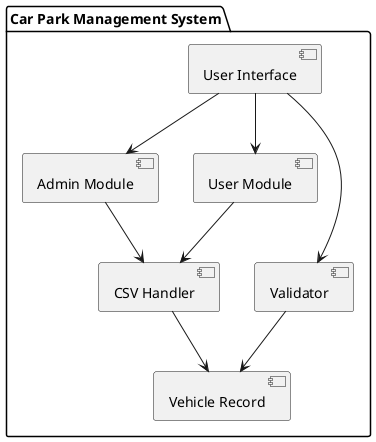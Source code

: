 @startuml component
package "Car Park Management System" {
    [User Interface] as UI
    [Admin Module] as Admin
    [User Module] as User
    [Validator] as Validator
    [CSV Handler] as CSV
    [Vehicle Record] as Vehicle
}

UI --> User
UI --> Admin
UI --> Validator
Admin --> CSV
User --> CSV
Validator --> Vehicle
CSV --> Vehicle

@enduml
